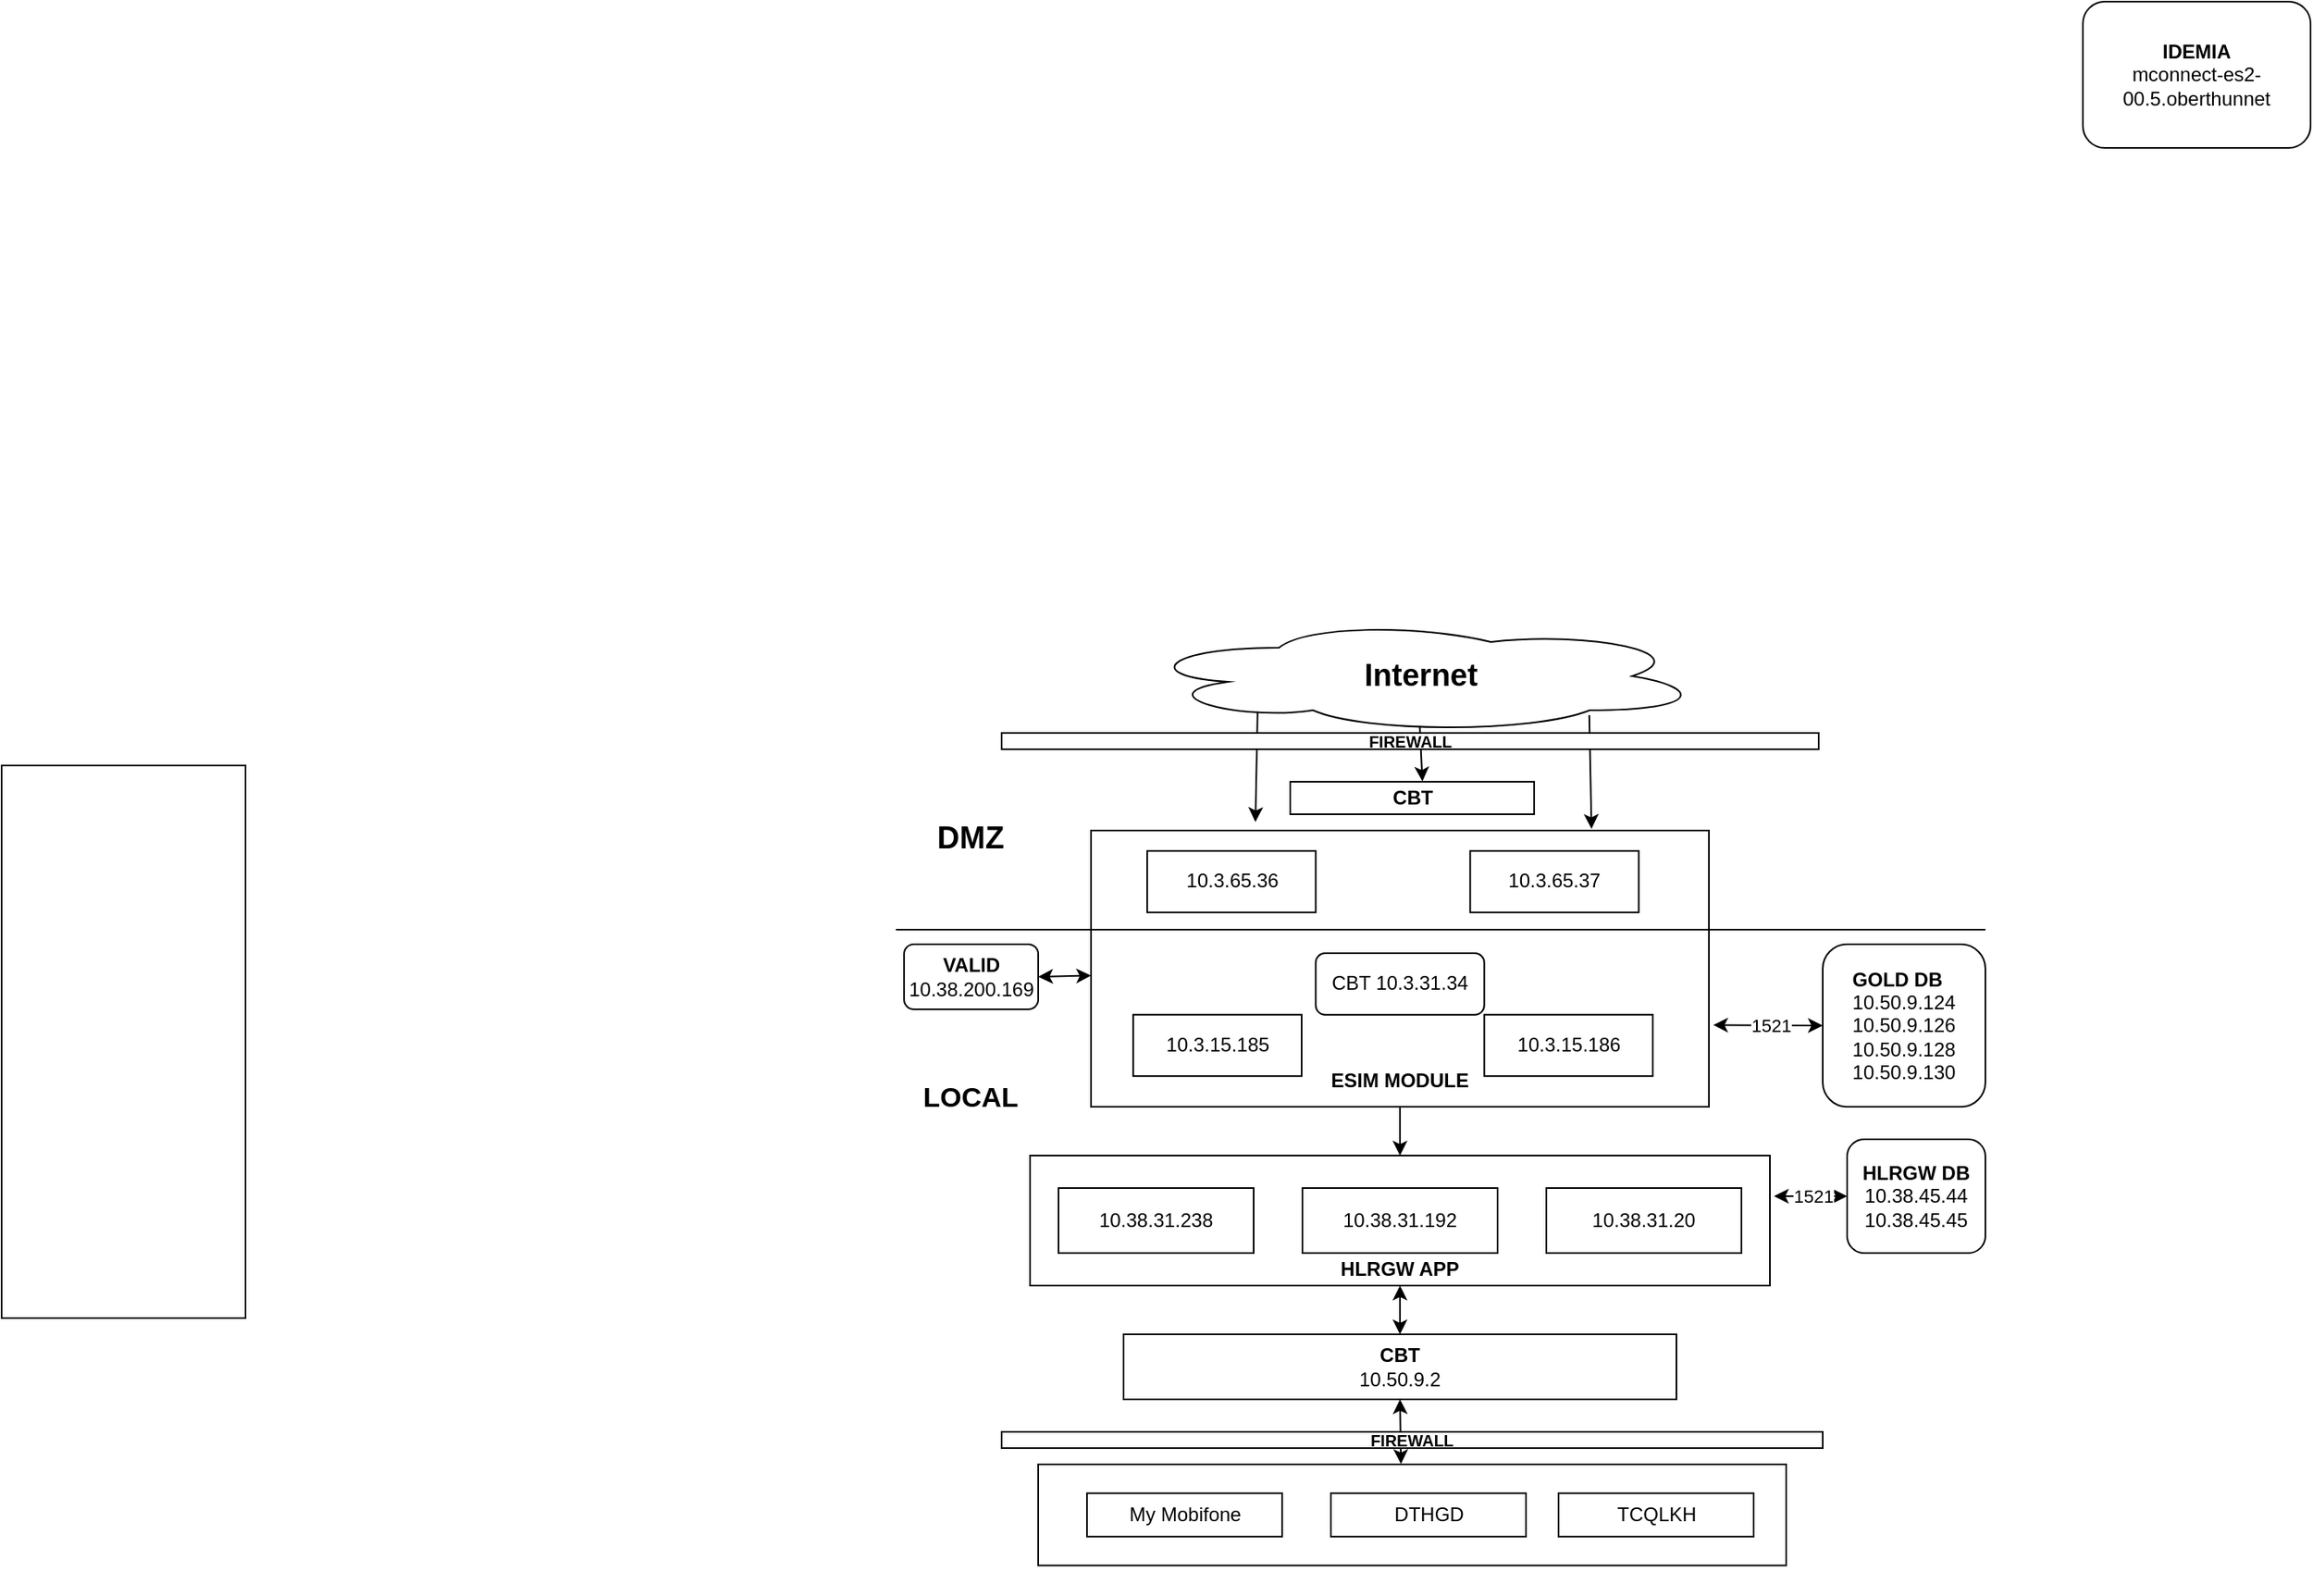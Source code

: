<mxfile version="21.8.2" type="github">
  <diagram name="Page-1" id="bzogRPKxFsZK3mkTOQ_Y">
    <mxGraphModel dx="3980" dy="788" grid="1" gridSize="10" guides="1" tooltips="1" connect="1" arrows="1" fold="1" page="1" pageScale="1" pageWidth="850" pageHeight="1100" math="0" shadow="0">
      <root>
        <mxCell id="0" />
        <mxCell id="1" parent="0" />
        <mxCell id="yR07YyQ4Q3w7H8bIqNnl-29" value="" style="group" parent="1" vertex="1" connectable="0">
          <mxGeometry x="-1882.5" y="1000" width="460" height="80" as="geometry" />
        </mxCell>
        <mxCell id="yR07YyQ4Q3w7H8bIqNnl-18" value="" style="rounded=0;whiteSpace=wrap;html=1;" parent="yR07YyQ4Q3w7H8bIqNnl-29" vertex="1">
          <mxGeometry width="460" height="62.222" as="geometry" />
        </mxCell>
        <mxCell id="yR07YyQ4Q3w7H8bIqNnl-19" value="My Mobifone" style="rounded=0;whiteSpace=wrap;html=1;" parent="yR07YyQ4Q3w7H8bIqNnl-29" vertex="1">
          <mxGeometry x="30" y="17.778" width="120" height="26.667" as="geometry" />
        </mxCell>
        <mxCell id="yR07YyQ4Q3w7H8bIqNnl-20" value="DTHGD" style="rounded=0;whiteSpace=wrap;html=1;" parent="yR07YyQ4Q3w7H8bIqNnl-29" vertex="1">
          <mxGeometry x="180" y="17.778" width="120" height="26.667" as="geometry" />
        </mxCell>
        <mxCell id="yR07YyQ4Q3w7H8bIqNnl-21" value="TCQLKH" style="rounded=0;whiteSpace=wrap;html=1;" parent="yR07YyQ4Q3w7H8bIqNnl-29" vertex="1">
          <mxGeometry x="320" y="17.778" width="120" height="26.667" as="geometry" />
        </mxCell>
        <mxCell id="yR07YyQ4Q3w7H8bIqNnl-30" value="" style="rounded=0;whiteSpace=wrap;html=1;" parent="1" vertex="1">
          <mxGeometry x="-2520" y="570" width="150" height="340" as="geometry" />
        </mxCell>
        <mxCell id="yR07YyQ4Q3w7H8bIqNnl-2" value="&lt;div style=&quot;text-align: justify;&quot;&gt;&lt;b style=&quot;background-color: initial;&quot;&gt;GOLD DB&lt;/b&gt;&lt;/div&gt;10.50.9.124&lt;br&gt;10.50.9.126&lt;br&gt;10.50.9.128&lt;br&gt;10.50.9.130" style="rounded=1;whiteSpace=wrap;html=1;" parent="1" vertex="1">
          <mxGeometry x="-1400" y="680" width="100" height="100" as="geometry" />
        </mxCell>
        <mxCell id="yR07YyQ4Q3w7H8bIqNnl-15" value="" style="group" parent="1" vertex="1" connectable="0">
          <mxGeometry x="-1887.5" y="810" width="455" height="80" as="geometry" />
        </mxCell>
        <mxCell id="yR07YyQ4Q3w7H8bIqNnl-11" value="" style="rounded=0;whiteSpace=wrap;html=1;" parent="yR07YyQ4Q3w7H8bIqNnl-15" vertex="1">
          <mxGeometry width="455" height="80" as="geometry" />
        </mxCell>
        <mxCell id="yR07YyQ4Q3w7H8bIqNnl-12" value="10.38.31.238" style="rounded=0;whiteSpace=wrap;html=1;" parent="yR07YyQ4Q3w7H8bIqNnl-15" vertex="1">
          <mxGeometry x="17.5" y="20" width="120" height="40" as="geometry" />
        </mxCell>
        <mxCell id="yR07YyQ4Q3w7H8bIqNnl-13" value="10.38.31.192" style="rounded=0;whiteSpace=wrap;html=1;" parent="yR07YyQ4Q3w7H8bIqNnl-15" vertex="1">
          <mxGeometry x="167.5" y="20" width="120" height="40" as="geometry" />
        </mxCell>
        <mxCell id="yR07YyQ4Q3w7H8bIqNnl-14" value="10.38.31.20" style="rounded=0;whiteSpace=wrap;html=1;" parent="yR07YyQ4Q3w7H8bIqNnl-15" vertex="1">
          <mxGeometry x="317.5" y="20" width="120" height="40" as="geometry" />
        </mxCell>
        <mxCell id="EB7MuM8WLp32s6ghWIR--3" value="&lt;b&gt;HLRGW APP&lt;/b&gt;" style="text;html=1;strokeColor=none;fillColor=none;align=center;verticalAlign=middle;whiteSpace=wrap;rounded=0;" vertex="1" parent="yR07YyQ4Q3w7H8bIqNnl-15">
          <mxGeometry x="167.5" y="60" width="120" height="20" as="geometry" />
        </mxCell>
        <mxCell id="yR07YyQ4Q3w7H8bIqNnl-16" value="&lt;b&gt;CBT&lt;/b&gt;&lt;br&gt;10.50.9.2" style="rounded=0;whiteSpace=wrap;html=1;" parent="1" vertex="1">
          <mxGeometry x="-1830" y="920" width="340" height="40" as="geometry" />
        </mxCell>
        <mxCell id="yR07YyQ4Q3w7H8bIqNnl-22" value="&lt;b&gt;HLRGW DB&lt;/b&gt;&lt;br&gt;10.38.45.44&lt;br&gt;10.38.45.45" style="rounded=1;whiteSpace=wrap;html=1;" parent="1" vertex="1">
          <mxGeometry x="-1385" y="800" width="85" height="70" as="geometry" />
        </mxCell>
        <mxCell id="yR07YyQ4Q3w7H8bIqNnl-24" value="&lt;b&gt;CBT&lt;/b&gt;" style="rounded=0;whiteSpace=wrap;html=1;" parent="1" vertex="1">
          <mxGeometry x="-1727.5" y="580" width="150" height="20" as="geometry" />
        </mxCell>
        <mxCell id="yR07YyQ4Q3w7H8bIqNnl-31" value="" style="group" parent="1" vertex="1" connectable="0">
          <mxGeometry x="-1831.25" y="480" width="357.5" height="70" as="geometry" />
        </mxCell>
        <mxCell id="yR07YyQ4Q3w7H8bIqNnl-26" value="&lt;div style=&quot;text-align: justify;&quot;&gt;&lt;b style=&quot;background-color: initial;&quot;&gt;&lt;font style=&quot;font-size: 19px;&quot;&gt;Internet&lt;/font&gt;&lt;/b&gt;&lt;/div&gt;" style="ellipse;shape=cloud;whiteSpace=wrap;html=1;align=center;" parent="yR07YyQ4Q3w7H8bIqNnl-31" vertex="1">
          <mxGeometry x="10" width="347.5" height="70" as="geometry" />
        </mxCell>
        <mxCell id="yR07YyQ4Q3w7H8bIqNnl-32" value="" style="endArrow=classic;html=1;rounded=0;exitX=0.5;exitY=1;exitDx=0;exitDy=0;" parent="1" source="yR07YyQ4Q3w7H8bIqNnl-5" target="yR07YyQ4Q3w7H8bIqNnl-11" edge="1">
          <mxGeometry width="50" height="50" relative="1" as="geometry">
            <mxPoint x="-1540" y="890" as="sourcePoint" />
            <mxPoint x="-1490" y="840" as="targetPoint" />
          </mxGeometry>
        </mxCell>
        <mxCell id="yR07YyQ4Q3w7H8bIqNnl-34" value="" style="endArrow=classic;startArrow=classic;html=1;rounded=0;entryX=0;entryY=0.5;entryDx=0;entryDy=0;exitX=1.007;exitY=0.704;exitDx=0;exitDy=0;exitPerimeter=0;" parent="1" source="yR07YyQ4Q3w7H8bIqNnl-5" target="yR07YyQ4Q3w7H8bIqNnl-2" edge="1">
          <mxGeometry width="50" height="50" relative="1" as="geometry">
            <mxPoint x="-1400" y="630" as="sourcePoint" />
            <mxPoint x="-1350" y="580" as="targetPoint" />
          </mxGeometry>
        </mxCell>
        <mxCell id="yR07YyQ4Q3w7H8bIqNnl-35" value="1521" style="edgeLabel;html=1;align=center;verticalAlign=middle;resizable=0;points=[];" parent="yR07YyQ4Q3w7H8bIqNnl-34" vertex="1" connectable="0">
          <mxGeometry x="0.053" y="-3" relative="1" as="geometry">
            <mxPoint y="-3" as="offset" />
          </mxGeometry>
        </mxCell>
        <mxCell id="yR07YyQ4Q3w7H8bIqNnl-36" value="" style="endArrow=classic;startArrow=classic;html=1;rounded=0;entryX=0;entryY=0.5;entryDx=0;entryDy=0;" parent="1" target="yR07YyQ4Q3w7H8bIqNnl-22" edge="1">
          <mxGeometry width="50" height="50" relative="1" as="geometry">
            <mxPoint x="-1430" y="835" as="sourcePoint" />
            <mxPoint x="-1220" y="580" as="targetPoint" />
          </mxGeometry>
        </mxCell>
        <mxCell id="yR07YyQ4Q3w7H8bIqNnl-37" value="1521" style="edgeLabel;html=1;align=center;verticalAlign=middle;resizable=0;points=[];" parent="yR07YyQ4Q3w7H8bIqNnl-36" vertex="1" connectable="0">
          <mxGeometry x="0.072" relative="1" as="geometry">
            <mxPoint as="offset" />
          </mxGeometry>
        </mxCell>
        <mxCell id="yR07YyQ4Q3w7H8bIqNnl-39" value="" style="endArrow=classic;html=1;rounded=0;entryX=0.266;entryY=-0.031;entryDx=0;entryDy=0;entryPerimeter=0;exitX=0.212;exitY=0.813;exitDx=0;exitDy=0;exitPerimeter=0;" parent="1" edge="1" target="yR07YyQ4Q3w7H8bIqNnl-5" source="yR07YyQ4Q3w7H8bIqNnl-26">
          <mxGeometry width="50" height="50" relative="1" as="geometry">
            <mxPoint x="-1750" y="540" as="sourcePoint" />
            <mxPoint x="-1850" y="330" as="targetPoint" />
          </mxGeometry>
        </mxCell>
        <mxCell id="yR07YyQ4Q3w7H8bIqNnl-42" value="" style="endArrow=classic;html=1;rounded=0;entryX=0.81;entryY=-0.006;entryDx=0;entryDy=0;entryPerimeter=0;exitX=0.799;exitY=0.843;exitDx=0;exitDy=0;exitPerimeter=0;" parent="1" edge="1" target="yR07YyQ4Q3w7H8bIqNnl-5" source="yR07YyQ4Q3w7H8bIqNnl-26">
          <mxGeometry width="50" height="50" relative="1" as="geometry">
            <mxPoint x="-1480" y="520" as="sourcePoint" />
            <mxPoint x="-1480" y="340" as="targetPoint" />
          </mxGeometry>
        </mxCell>
        <mxCell id="yR07YyQ4Q3w7H8bIqNnl-43" value="" style="endArrow=classic;html=1;rounded=0;entryX=0.542;entryY=-0.01;entryDx=0;entryDy=0;entryPerimeter=0;exitX=0.499;exitY=0.938;exitDx=0;exitDy=0;exitPerimeter=0;" parent="1" source="yR07YyQ4Q3w7H8bIqNnl-26" edge="1" target="yR07YyQ4Q3w7H8bIqNnl-24">
          <mxGeometry width="50" height="50" relative="1" as="geometry">
            <mxPoint x="-1647.25" y="523.18" as="sourcePoint" />
            <mxPoint x="-1647.75" y="560.0" as="targetPoint" />
          </mxGeometry>
        </mxCell>
        <mxCell id="yR07YyQ4Q3w7H8bIqNnl-44" value="" style="endArrow=classic;startArrow=classic;html=1;rounded=0;exitX=1;exitY=0.5;exitDx=0;exitDy=0;" parent="1" source="EB7MuM8WLp32s6ghWIR--14" target="yR07YyQ4Q3w7H8bIqNnl-5" edge="1">
          <mxGeometry width="50" height="50" relative="1" as="geometry">
            <mxPoint x="-1870.168" y="716.337" as="sourcePoint" />
            <mxPoint x="-1870" y="580" as="targetPoint" />
          </mxGeometry>
        </mxCell>
        <mxCell id="EB7MuM8WLp32s6ghWIR--6" value="" style="endArrow=classic;startArrow=classic;html=1;rounded=0;exitX=0.5;exitY=1;exitDx=0;exitDy=0;entryX=0.485;entryY=-0.004;entryDx=0;entryDy=0;entryPerimeter=0;" edge="1" parent="1" source="yR07YyQ4Q3w7H8bIqNnl-16" target="yR07YyQ4Q3w7H8bIqNnl-18">
          <mxGeometry width="50" height="50" relative="1" as="geometry">
            <mxPoint x="-1590" y="800" as="sourcePoint" />
            <mxPoint x="-1655.8" y="1052.44" as="targetPoint" />
          </mxGeometry>
        </mxCell>
        <mxCell id="EB7MuM8WLp32s6ghWIR--7" value="" style="endArrow=classic;startArrow=classic;html=1;rounded=0;exitX=0.5;exitY=1;exitDx=0;exitDy=0;entryX=0.5;entryY=0;entryDx=0;entryDy=0;" edge="1" parent="1" source="EB7MuM8WLp32s6ghWIR--3" target="yR07YyQ4Q3w7H8bIqNnl-16">
          <mxGeometry width="50" height="50" relative="1" as="geometry">
            <mxPoint x="-1590" y="800" as="sourcePoint" />
            <mxPoint x="-1540" y="750" as="targetPoint" />
          </mxGeometry>
        </mxCell>
        <mxCell id="EB7MuM8WLp32s6ghWIR--10" value="" style="group" vertex="1" connectable="0" parent="1">
          <mxGeometry x="-1850" y="610" width="380" height="170" as="geometry" />
        </mxCell>
        <mxCell id="yR07YyQ4Q3w7H8bIqNnl-5" value="" style="rounded=0;whiteSpace=wrap;html=1;" parent="EB7MuM8WLp32s6ghWIR--10" vertex="1">
          <mxGeometry width="380" height="170" as="geometry" />
        </mxCell>
        <mxCell id="yR07YyQ4Q3w7H8bIqNnl-6" value="10.3.65.36" style="rounded=0;whiteSpace=wrap;html=1;" parent="EB7MuM8WLp32s6ghWIR--10" vertex="1">
          <mxGeometry x="34.545" y="12.593" width="103.636" height="37.778" as="geometry" />
        </mxCell>
        <mxCell id="yR07YyQ4Q3w7H8bIqNnl-7" value="10.3.65.37" style="rounded=0;whiteSpace=wrap;html=1;" parent="EB7MuM8WLp32s6ghWIR--10" vertex="1">
          <mxGeometry x="233.182" y="12.593" width="103.636" height="37.778" as="geometry" />
        </mxCell>
        <mxCell id="yR07YyQ4Q3w7H8bIqNnl-8" value="CBT 10.3.31.34" style="rounded=1;whiteSpace=wrap;html=1;" parent="EB7MuM8WLp32s6ghWIR--10" vertex="1">
          <mxGeometry x="138.182" y="75.559" width="103.636" height="37.778" as="geometry" />
        </mxCell>
        <mxCell id="yR07YyQ4Q3w7H8bIqNnl-9" value="10.3.15.185" style="rounded=0;whiteSpace=wrap;html=1;" parent="EB7MuM8WLp32s6ghWIR--10" vertex="1">
          <mxGeometry x="25.909" y="113.333" width="103.636" height="37.778" as="geometry" />
        </mxCell>
        <mxCell id="yR07YyQ4Q3w7H8bIqNnl-10" value="10.3.15.186" style="rounded=0;whiteSpace=wrap;html=1;" parent="EB7MuM8WLp32s6ghWIR--10" vertex="1">
          <mxGeometry x="241.818" y="113.333" width="103.636" height="37.778" as="geometry" />
        </mxCell>
        <mxCell id="EB7MuM8WLp32s6ghWIR--1" value="&lt;b&gt;ESIM MODULE&lt;/b&gt;" style="text;html=1;strokeColor=none;fillColor=none;align=center;verticalAlign=middle;whiteSpace=wrap;rounded=0;" vertex="1" parent="EB7MuM8WLp32s6ghWIR--10">
          <mxGeometry x="120.909" y="144.815" width="138.182" height="18.889" as="geometry" />
        </mxCell>
        <mxCell id="yR07YyQ4Q3w7H8bIqNnl-28" value="&lt;b&gt;IDEMIA&lt;/b&gt;&lt;br&gt;mconnect-es2-00.5.oberthunnet" style="rounded=1;whiteSpace=wrap;html=1;" parent="1" vertex="1">
          <mxGeometry x="-1240" y="100" width="140" height="90" as="geometry" />
        </mxCell>
        <mxCell id="EB7MuM8WLp32s6ghWIR--12" value="&lt;b&gt;&lt;font style=&quot;font-size: 10px;&quot;&gt;FIREWALL&lt;/font&gt;&lt;/b&gt;" style="rounded=0;whiteSpace=wrap;html=1;" vertex="1" parent="1">
          <mxGeometry x="-1905" y="550" width="502.5" height="10" as="geometry" />
        </mxCell>
        <mxCell id="EB7MuM8WLp32s6ghWIR--13" value="&lt;b&gt;&lt;font style=&quot;font-size: 10px;&quot;&gt;FIREWALL&lt;/font&gt;&lt;/b&gt;" style="rounded=0;whiteSpace=wrap;html=1;" vertex="1" parent="1">
          <mxGeometry x="-1905" y="980" width="505" height="10" as="geometry" />
        </mxCell>
        <mxCell id="EB7MuM8WLp32s6ghWIR--11" value="" style="endArrow=none;html=1;rounded=0;" edge="1" parent="1">
          <mxGeometry width="50" height="50" relative="1" as="geometry">
            <mxPoint x="-1970" y="671" as="sourcePoint" />
            <mxPoint x="-1300" y="671" as="targetPoint" />
          </mxGeometry>
        </mxCell>
        <mxCell id="EB7MuM8WLp32s6ghWIR--14" value="&lt;b&gt;VALID&lt;/b&gt;&lt;br style=&quot;border-color: var(--border-color);&quot;&gt;10.38.200.169" style="rounded=1;whiteSpace=wrap;html=1;" vertex="1" parent="1">
          <mxGeometry x="-1965" y="680" width="82.5" height="40" as="geometry" />
        </mxCell>
        <mxCell id="EB7MuM8WLp32s6ghWIR--15" value="&lt;b&gt;&lt;font style=&quot;font-size: 19px;&quot;&gt;DMZ&lt;/font&gt;&lt;/b&gt;" style="text;html=1;strokeColor=none;fillColor=none;align=center;verticalAlign=middle;whiteSpace=wrap;rounded=0;" vertex="1" parent="1">
          <mxGeometry x="-1953.75" y="600" width="60" height="30" as="geometry" />
        </mxCell>
        <mxCell id="EB7MuM8WLp32s6ghWIR--16" value="&lt;b style=&quot;&quot;&gt;&lt;font style=&quot;font-size: 17px;&quot;&gt;LOCAL&lt;/font&gt;&lt;/b&gt;" style="text;html=1;strokeColor=none;fillColor=none;align=center;verticalAlign=middle;whiteSpace=wrap;rounded=0;" vertex="1" parent="1">
          <mxGeometry x="-1953.75" y="760" width="60" height="30" as="geometry" />
        </mxCell>
      </root>
    </mxGraphModel>
  </diagram>
</mxfile>

